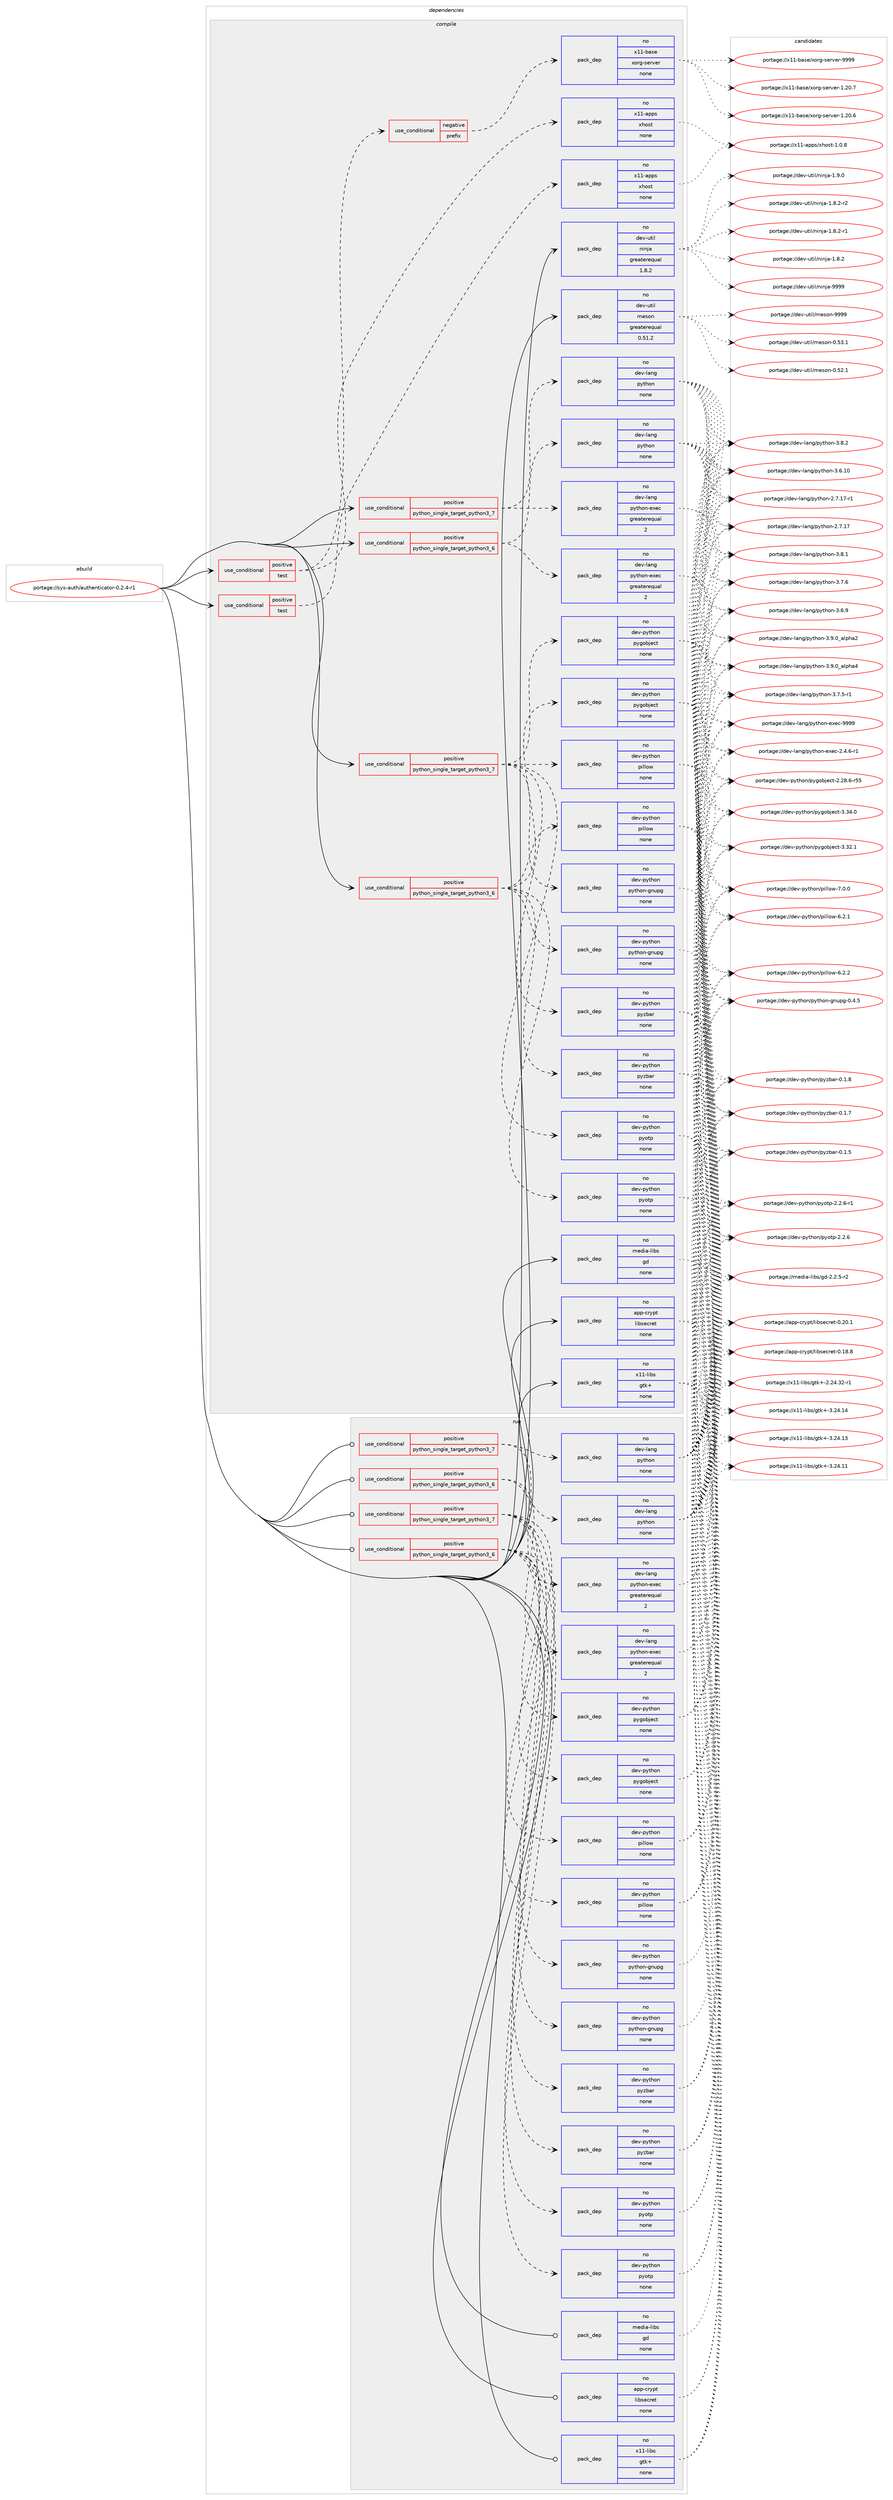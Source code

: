 digraph prolog {

# *************
# Graph options
# *************

newrank=true;
concentrate=true;
compound=true;
graph [rankdir=LR,fontname=Helvetica,fontsize=10,ranksep=1.5];#, ranksep=2.5, nodesep=0.2];
edge  [arrowhead=vee];
node  [fontname=Helvetica,fontsize=10];

# **********
# The ebuild
# **********

subgraph cluster_leftcol {
color=gray;
rank=same;
label=<<i>ebuild</i>>;
id [label="portage://sys-auth/authenticator-0.2.4-r1", color=red, width=4, href="../sys-auth/authenticator-0.2.4-r1.svg"];
}

# ****************
# The dependencies
# ****************

subgraph cluster_midcol {
color=gray;
label=<<i>dependencies</i>>;
subgraph cluster_compile {
fillcolor="#eeeeee";
style=filled;
label=<<i>compile</i>>;
subgraph cond7141 {
dependency35915 [label=<<TABLE BORDER="0" CELLBORDER="1" CELLSPACING="0" CELLPADDING="4"><TR><TD ROWSPAN="3" CELLPADDING="10">use_conditional</TD></TR><TR><TD>positive</TD></TR><TR><TD>python_single_target_python3_6</TD></TR></TABLE>>, shape=none, color=red];
subgraph pack27873 {
dependency35916 [label=<<TABLE BORDER="0" CELLBORDER="1" CELLSPACING="0" CELLPADDING="4" WIDTH="220"><TR><TD ROWSPAN="6" CELLPADDING="30">pack_dep</TD></TR><TR><TD WIDTH="110">no</TD></TR><TR><TD>dev-lang</TD></TR><TR><TD>python</TD></TR><TR><TD>none</TD></TR><TR><TD></TD></TR></TABLE>>, shape=none, color=blue];
}
dependency35915:e -> dependency35916:w [weight=20,style="dashed",arrowhead="vee"];
subgraph pack27874 {
dependency35917 [label=<<TABLE BORDER="0" CELLBORDER="1" CELLSPACING="0" CELLPADDING="4" WIDTH="220"><TR><TD ROWSPAN="6" CELLPADDING="30">pack_dep</TD></TR><TR><TD WIDTH="110">no</TD></TR><TR><TD>dev-lang</TD></TR><TR><TD>python-exec</TD></TR><TR><TD>greaterequal</TD></TR><TR><TD>2</TD></TR></TABLE>>, shape=none, color=blue];
}
dependency35915:e -> dependency35917:w [weight=20,style="dashed",arrowhead="vee"];
}
id:e -> dependency35915:w [weight=20,style="solid",arrowhead="vee"];
subgraph cond7142 {
dependency35918 [label=<<TABLE BORDER="0" CELLBORDER="1" CELLSPACING="0" CELLPADDING="4"><TR><TD ROWSPAN="3" CELLPADDING="10">use_conditional</TD></TR><TR><TD>positive</TD></TR><TR><TD>python_single_target_python3_6</TD></TR></TABLE>>, shape=none, color=red];
subgraph pack27875 {
dependency35919 [label=<<TABLE BORDER="0" CELLBORDER="1" CELLSPACING="0" CELLPADDING="4" WIDTH="220"><TR><TD ROWSPAN="6" CELLPADDING="30">pack_dep</TD></TR><TR><TD WIDTH="110">no</TD></TR><TR><TD>dev-python</TD></TR><TR><TD>pillow</TD></TR><TR><TD>none</TD></TR><TR><TD></TD></TR></TABLE>>, shape=none, color=blue];
}
dependency35918:e -> dependency35919:w [weight=20,style="dashed",arrowhead="vee"];
subgraph pack27876 {
dependency35920 [label=<<TABLE BORDER="0" CELLBORDER="1" CELLSPACING="0" CELLPADDING="4" WIDTH="220"><TR><TD ROWSPAN="6" CELLPADDING="30">pack_dep</TD></TR><TR><TD WIDTH="110">no</TD></TR><TR><TD>dev-python</TD></TR><TR><TD>pygobject</TD></TR><TR><TD>none</TD></TR><TR><TD></TD></TR></TABLE>>, shape=none, color=blue];
}
dependency35918:e -> dependency35920:w [weight=20,style="dashed",arrowhead="vee"];
subgraph pack27877 {
dependency35921 [label=<<TABLE BORDER="0" CELLBORDER="1" CELLSPACING="0" CELLPADDING="4" WIDTH="220"><TR><TD ROWSPAN="6" CELLPADDING="30">pack_dep</TD></TR><TR><TD WIDTH="110">no</TD></TR><TR><TD>dev-python</TD></TR><TR><TD>pyotp</TD></TR><TR><TD>none</TD></TR><TR><TD></TD></TR></TABLE>>, shape=none, color=blue];
}
dependency35918:e -> dependency35921:w [weight=20,style="dashed",arrowhead="vee"];
subgraph pack27878 {
dependency35922 [label=<<TABLE BORDER="0" CELLBORDER="1" CELLSPACING="0" CELLPADDING="4" WIDTH="220"><TR><TD ROWSPAN="6" CELLPADDING="30">pack_dep</TD></TR><TR><TD WIDTH="110">no</TD></TR><TR><TD>dev-python</TD></TR><TR><TD>python-gnupg</TD></TR><TR><TD>none</TD></TR><TR><TD></TD></TR></TABLE>>, shape=none, color=blue];
}
dependency35918:e -> dependency35922:w [weight=20,style="dashed",arrowhead="vee"];
subgraph pack27879 {
dependency35923 [label=<<TABLE BORDER="0" CELLBORDER="1" CELLSPACING="0" CELLPADDING="4" WIDTH="220"><TR><TD ROWSPAN="6" CELLPADDING="30">pack_dep</TD></TR><TR><TD WIDTH="110">no</TD></TR><TR><TD>dev-python</TD></TR><TR><TD>pyzbar</TD></TR><TR><TD>none</TD></TR><TR><TD></TD></TR></TABLE>>, shape=none, color=blue];
}
dependency35918:e -> dependency35923:w [weight=20,style="dashed",arrowhead="vee"];
}
id:e -> dependency35918:w [weight=20,style="solid",arrowhead="vee"];
subgraph cond7143 {
dependency35924 [label=<<TABLE BORDER="0" CELLBORDER="1" CELLSPACING="0" CELLPADDING="4"><TR><TD ROWSPAN="3" CELLPADDING="10">use_conditional</TD></TR><TR><TD>positive</TD></TR><TR><TD>python_single_target_python3_7</TD></TR></TABLE>>, shape=none, color=red];
subgraph pack27880 {
dependency35925 [label=<<TABLE BORDER="0" CELLBORDER="1" CELLSPACING="0" CELLPADDING="4" WIDTH="220"><TR><TD ROWSPAN="6" CELLPADDING="30">pack_dep</TD></TR><TR><TD WIDTH="110">no</TD></TR><TR><TD>dev-lang</TD></TR><TR><TD>python</TD></TR><TR><TD>none</TD></TR><TR><TD></TD></TR></TABLE>>, shape=none, color=blue];
}
dependency35924:e -> dependency35925:w [weight=20,style="dashed",arrowhead="vee"];
subgraph pack27881 {
dependency35926 [label=<<TABLE BORDER="0" CELLBORDER="1" CELLSPACING="0" CELLPADDING="4" WIDTH="220"><TR><TD ROWSPAN="6" CELLPADDING="30">pack_dep</TD></TR><TR><TD WIDTH="110">no</TD></TR><TR><TD>dev-lang</TD></TR><TR><TD>python-exec</TD></TR><TR><TD>greaterequal</TD></TR><TR><TD>2</TD></TR></TABLE>>, shape=none, color=blue];
}
dependency35924:e -> dependency35926:w [weight=20,style="dashed",arrowhead="vee"];
}
id:e -> dependency35924:w [weight=20,style="solid",arrowhead="vee"];
subgraph cond7144 {
dependency35927 [label=<<TABLE BORDER="0" CELLBORDER="1" CELLSPACING="0" CELLPADDING="4"><TR><TD ROWSPAN="3" CELLPADDING="10">use_conditional</TD></TR><TR><TD>positive</TD></TR><TR><TD>python_single_target_python3_7</TD></TR></TABLE>>, shape=none, color=red];
subgraph pack27882 {
dependency35928 [label=<<TABLE BORDER="0" CELLBORDER="1" CELLSPACING="0" CELLPADDING="4" WIDTH="220"><TR><TD ROWSPAN="6" CELLPADDING="30">pack_dep</TD></TR><TR><TD WIDTH="110">no</TD></TR><TR><TD>dev-python</TD></TR><TR><TD>pillow</TD></TR><TR><TD>none</TD></TR><TR><TD></TD></TR></TABLE>>, shape=none, color=blue];
}
dependency35927:e -> dependency35928:w [weight=20,style="dashed",arrowhead="vee"];
subgraph pack27883 {
dependency35929 [label=<<TABLE BORDER="0" CELLBORDER="1" CELLSPACING="0" CELLPADDING="4" WIDTH="220"><TR><TD ROWSPAN="6" CELLPADDING="30">pack_dep</TD></TR><TR><TD WIDTH="110">no</TD></TR><TR><TD>dev-python</TD></TR><TR><TD>pygobject</TD></TR><TR><TD>none</TD></TR><TR><TD></TD></TR></TABLE>>, shape=none, color=blue];
}
dependency35927:e -> dependency35929:w [weight=20,style="dashed",arrowhead="vee"];
subgraph pack27884 {
dependency35930 [label=<<TABLE BORDER="0" CELLBORDER="1" CELLSPACING="0" CELLPADDING="4" WIDTH="220"><TR><TD ROWSPAN="6" CELLPADDING="30">pack_dep</TD></TR><TR><TD WIDTH="110">no</TD></TR><TR><TD>dev-python</TD></TR><TR><TD>pyotp</TD></TR><TR><TD>none</TD></TR><TR><TD></TD></TR></TABLE>>, shape=none, color=blue];
}
dependency35927:e -> dependency35930:w [weight=20,style="dashed",arrowhead="vee"];
subgraph pack27885 {
dependency35931 [label=<<TABLE BORDER="0" CELLBORDER="1" CELLSPACING="0" CELLPADDING="4" WIDTH="220"><TR><TD ROWSPAN="6" CELLPADDING="30">pack_dep</TD></TR><TR><TD WIDTH="110">no</TD></TR><TR><TD>dev-python</TD></TR><TR><TD>python-gnupg</TD></TR><TR><TD>none</TD></TR><TR><TD></TD></TR></TABLE>>, shape=none, color=blue];
}
dependency35927:e -> dependency35931:w [weight=20,style="dashed",arrowhead="vee"];
subgraph pack27886 {
dependency35932 [label=<<TABLE BORDER="0" CELLBORDER="1" CELLSPACING="0" CELLPADDING="4" WIDTH="220"><TR><TD ROWSPAN="6" CELLPADDING="30">pack_dep</TD></TR><TR><TD WIDTH="110">no</TD></TR><TR><TD>dev-python</TD></TR><TR><TD>pyzbar</TD></TR><TR><TD>none</TD></TR><TR><TD></TD></TR></TABLE>>, shape=none, color=blue];
}
dependency35927:e -> dependency35932:w [weight=20,style="dashed",arrowhead="vee"];
}
id:e -> dependency35927:w [weight=20,style="solid",arrowhead="vee"];
subgraph cond7145 {
dependency35933 [label=<<TABLE BORDER="0" CELLBORDER="1" CELLSPACING="0" CELLPADDING="4"><TR><TD ROWSPAN="3" CELLPADDING="10">use_conditional</TD></TR><TR><TD>positive</TD></TR><TR><TD>test</TD></TR></TABLE>>, shape=none, color=red];
subgraph cond7146 {
dependency35934 [label=<<TABLE BORDER="0" CELLBORDER="1" CELLSPACING="0" CELLPADDING="4"><TR><TD ROWSPAN="3" CELLPADDING="10">use_conditional</TD></TR><TR><TD>negative</TD></TR><TR><TD>prefix</TD></TR></TABLE>>, shape=none, color=red];
subgraph pack27887 {
dependency35935 [label=<<TABLE BORDER="0" CELLBORDER="1" CELLSPACING="0" CELLPADDING="4" WIDTH="220"><TR><TD ROWSPAN="6" CELLPADDING="30">pack_dep</TD></TR><TR><TD WIDTH="110">no</TD></TR><TR><TD>x11-base</TD></TR><TR><TD>xorg-server</TD></TR><TR><TD>none</TD></TR><TR><TD></TD></TR></TABLE>>, shape=none, color=blue];
}
dependency35934:e -> dependency35935:w [weight=20,style="dashed",arrowhead="vee"];
}
dependency35933:e -> dependency35934:w [weight=20,style="dashed",arrowhead="vee"];
subgraph pack27888 {
dependency35936 [label=<<TABLE BORDER="0" CELLBORDER="1" CELLSPACING="0" CELLPADDING="4" WIDTH="220"><TR><TD ROWSPAN="6" CELLPADDING="30">pack_dep</TD></TR><TR><TD WIDTH="110">no</TD></TR><TR><TD>x11-apps</TD></TR><TR><TD>xhost</TD></TR><TR><TD>none</TD></TR><TR><TD></TD></TR></TABLE>>, shape=none, color=blue];
}
dependency35933:e -> dependency35936:w [weight=20,style="dashed",arrowhead="vee"];
}
id:e -> dependency35933:w [weight=20,style="solid",arrowhead="vee"];
subgraph cond7147 {
dependency35937 [label=<<TABLE BORDER="0" CELLBORDER="1" CELLSPACING="0" CELLPADDING="4"><TR><TD ROWSPAN="3" CELLPADDING="10">use_conditional</TD></TR><TR><TD>positive</TD></TR><TR><TD>test</TD></TR></TABLE>>, shape=none, color=red];
subgraph pack27889 {
dependency35938 [label=<<TABLE BORDER="0" CELLBORDER="1" CELLSPACING="0" CELLPADDING="4" WIDTH="220"><TR><TD ROWSPAN="6" CELLPADDING="30">pack_dep</TD></TR><TR><TD WIDTH="110">no</TD></TR><TR><TD>x11-apps</TD></TR><TR><TD>xhost</TD></TR><TR><TD>none</TD></TR><TR><TD></TD></TR></TABLE>>, shape=none, color=blue];
}
dependency35937:e -> dependency35938:w [weight=20,style="dashed",arrowhead="vee"];
}
id:e -> dependency35937:w [weight=20,style="solid",arrowhead="vee"];
subgraph pack27890 {
dependency35939 [label=<<TABLE BORDER="0" CELLBORDER="1" CELLSPACING="0" CELLPADDING="4" WIDTH="220"><TR><TD ROWSPAN="6" CELLPADDING="30">pack_dep</TD></TR><TR><TD WIDTH="110">no</TD></TR><TR><TD>app-crypt</TD></TR><TR><TD>libsecret</TD></TR><TR><TD>none</TD></TR><TR><TD></TD></TR></TABLE>>, shape=none, color=blue];
}
id:e -> dependency35939:w [weight=20,style="solid",arrowhead="vee"];
subgraph pack27891 {
dependency35940 [label=<<TABLE BORDER="0" CELLBORDER="1" CELLSPACING="0" CELLPADDING="4" WIDTH="220"><TR><TD ROWSPAN="6" CELLPADDING="30">pack_dep</TD></TR><TR><TD WIDTH="110">no</TD></TR><TR><TD>dev-util</TD></TR><TR><TD>meson</TD></TR><TR><TD>greaterequal</TD></TR><TR><TD>0.51.2</TD></TR></TABLE>>, shape=none, color=blue];
}
id:e -> dependency35940:w [weight=20,style="solid",arrowhead="vee"];
subgraph pack27892 {
dependency35941 [label=<<TABLE BORDER="0" CELLBORDER="1" CELLSPACING="0" CELLPADDING="4" WIDTH="220"><TR><TD ROWSPAN="6" CELLPADDING="30">pack_dep</TD></TR><TR><TD WIDTH="110">no</TD></TR><TR><TD>dev-util</TD></TR><TR><TD>ninja</TD></TR><TR><TD>greaterequal</TD></TR><TR><TD>1.8.2</TD></TR></TABLE>>, shape=none, color=blue];
}
id:e -> dependency35941:w [weight=20,style="solid",arrowhead="vee"];
subgraph pack27893 {
dependency35942 [label=<<TABLE BORDER="0" CELLBORDER="1" CELLSPACING="0" CELLPADDING="4" WIDTH="220"><TR><TD ROWSPAN="6" CELLPADDING="30">pack_dep</TD></TR><TR><TD WIDTH="110">no</TD></TR><TR><TD>media-libs</TD></TR><TR><TD>gd</TD></TR><TR><TD>none</TD></TR><TR><TD></TD></TR></TABLE>>, shape=none, color=blue];
}
id:e -> dependency35942:w [weight=20,style="solid",arrowhead="vee"];
subgraph pack27894 {
dependency35943 [label=<<TABLE BORDER="0" CELLBORDER="1" CELLSPACING="0" CELLPADDING="4" WIDTH="220"><TR><TD ROWSPAN="6" CELLPADDING="30">pack_dep</TD></TR><TR><TD WIDTH="110">no</TD></TR><TR><TD>x11-libs</TD></TR><TR><TD>gtk+</TD></TR><TR><TD>none</TD></TR><TR><TD></TD></TR></TABLE>>, shape=none, color=blue];
}
id:e -> dependency35943:w [weight=20,style="solid",arrowhead="vee"];
}
subgraph cluster_compileandrun {
fillcolor="#eeeeee";
style=filled;
label=<<i>compile and run</i>>;
}
subgraph cluster_run {
fillcolor="#eeeeee";
style=filled;
label=<<i>run</i>>;
subgraph cond7148 {
dependency35944 [label=<<TABLE BORDER="0" CELLBORDER="1" CELLSPACING="0" CELLPADDING="4"><TR><TD ROWSPAN="3" CELLPADDING="10">use_conditional</TD></TR><TR><TD>positive</TD></TR><TR><TD>python_single_target_python3_6</TD></TR></TABLE>>, shape=none, color=red];
subgraph pack27895 {
dependency35945 [label=<<TABLE BORDER="0" CELLBORDER="1" CELLSPACING="0" CELLPADDING="4" WIDTH="220"><TR><TD ROWSPAN="6" CELLPADDING="30">pack_dep</TD></TR><TR><TD WIDTH="110">no</TD></TR><TR><TD>dev-lang</TD></TR><TR><TD>python</TD></TR><TR><TD>none</TD></TR><TR><TD></TD></TR></TABLE>>, shape=none, color=blue];
}
dependency35944:e -> dependency35945:w [weight=20,style="dashed",arrowhead="vee"];
subgraph pack27896 {
dependency35946 [label=<<TABLE BORDER="0" CELLBORDER="1" CELLSPACING="0" CELLPADDING="4" WIDTH="220"><TR><TD ROWSPAN="6" CELLPADDING="30">pack_dep</TD></TR><TR><TD WIDTH="110">no</TD></TR><TR><TD>dev-lang</TD></TR><TR><TD>python-exec</TD></TR><TR><TD>greaterequal</TD></TR><TR><TD>2</TD></TR></TABLE>>, shape=none, color=blue];
}
dependency35944:e -> dependency35946:w [weight=20,style="dashed",arrowhead="vee"];
}
id:e -> dependency35944:w [weight=20,style="solid",arrowhead="odot"];
subgraph cond7149 {
dependency35947 [label=<<TABLE BORDER="0" CELLBORDER="1" CELLSPACING="0" CELLPADDING="4"><TR><TD ROWSPAN="3" CELLPADDING="10">use_conditional</TD></TR><TR><TD>positive</TD></TR><TR><TD>python_single_target_python3_6</TD></TR></TABLE>>, shape=none, color=red];
subgraph pack27897 {
dependency35948 [label=<<TABLE BORDER="0" CELLBORDER="1" CELLSPACING="0" CELLPADDING="4" WIDTH="220"><TR><TD ROWSPAN="6" CELLPADDING="30">pack_dep</TD></TR><TR><TD WIDTH="110">no</TD></TR><TR><TD>dev-python</TD></TR><TR><TD>pillow</TD></TR><TR><TD>none</TD></TR><TR><TD></TD></TR></TABLE>>, shape=none, color=blue];
}
dependency35947:e -> dependency35948:w [weight=20,style="dashed",arrowhead="vee"];
subgraph pack27898 {
dependency35949 [label=<<TABLE BORDER="0" CELLBORDER="1" CELLSPACING="0" CELLPADDING="4" WIDTH="220"><TR><TD ROWSPAN="6" CELLPADDING="30">pack_dep</TD></TR><TR><TD WIDTH="110">no</TD></TR><TR><TD>dev-python</TD></TR><TR><TD>pygobject</TD></TR><TR><TD>none</TD></TR><TR><TD></TD></TR></TABLE>>, shape=none, color=blue];
}
dependency35947:e -> dependency35949:w [weight=20,style="dashed",arrowhead="vee"];
subgraph pack27899 {
dependency35950 [label=<<TABLE BORDER="0" CELLBORDER="1" CELLSPACING="0" CELLPADDING="4" WIDTH="220"><TR><TD ROWSPAN="6" CELLPADDING="30">pack_dep</TD></TR><TR><TD WIDTH="110">no</TD></TR><TR><TD>dev-python</TD></TR><TR><TD>pyotp</TD></TR><TR><TD>none</TD></TR><TR><TD></TD></TR></TABLE>>, shape=none, color=blue];
}
dependency35947:e -> dependency35950:w [weight=20,style="dashed",arrowhead="vee"];
subgraph pack27900 {
dependency35951 [label=<<TABLE BORDER="0" CELLBORDER="1" CELLSPACING="0" CELLPADDING="4" WIDTH="220"><TR><TD ROWSPAN="6" CELLPADDING="30">pack_dep</TD></TR><TR><TD WIDTH="110">no</TD></TR><TR><TD>dev-python</TD></TR><TR><TD>python-gnupg</TD></TR><TR><TD>none</TD></TR><TR><TD></TD></TR></TABLE>>, shape=none, color=blue];
}
dependency35947:e -> dependency35951:w [weight=20,style="dashed",arrowhead="vee"];
subgraph pack27901 {
dependency35952 [label=<<TABLE BORDER="0" CELLBORDER="1" CELLSPACING="0" CELLPADDING="4" WIDTH="220"><TR><TD ROWSPAN="6" CELLPADDING="30">pack_dep</TD></TR><TR><TD WIDTH="110">no</TD></TR><TR><TD>dev-python</TD></TR><TR><TD>pyzbar</TD></TR><TR><TD>none</TD></TR><TR><TD></TD></TR></TABLE>>, shape=none, color=blue];
}
dependency35947:e -> dependency35952:w [weight=20,style="dashed",arrowhead="vee"];
}
id:e -> dependency35947:w [weight=20,style="solid",arrowhead="odot"];
subgraph cond7150 {
dependency35953 [label=<<TABLE BORDER="0" CELLBORDER="1" CELLSPACING="0" CELLPADDING="4"><TR><TD ROWSPAN="3" CELLPADDING="10">use_conditional</TD></TR><TR><TD>positive</TD></TR><TR><TD>python_single_target_python3_7</TD></TR></TABLE>>, shape=none, color=red];
subgraph pack27902 {
dependency35954 [label=<<TABLE BORDER="0" CELLBORDER="1" CELLSPACING="0" CELLPADDING="4" WIDTH="220"><TR><TD ROWSPAN="6" CELLPADDING="30">pack_dep</TD></TR><TR><TD WIDTH="110">no</TD></TR><TR><TD>dev-lang</TD></TR><TR><TD>python</TD></TR><TR><TD>none</TD></TR><TR><TD></TD></TR></TABLE>>, shape=none, color=blue];
}
dependency35953:e -> dependency35954:w [weight=20,style="dashed",arrowhead="vee"];
subgraph pack27903 {
dependency35955 [label=<<TABLE BORDER="0" CELLBORDER="1" CELLSPACING="0" CELLPADDING="4" WIDTH="220"><TR><TD ROWSPAN="6" CELLPADDING="30">pack_dep</TD></TR><TR><TD WIDTH="110">no</TD></TR><TR><TD>dev-lang</TD></TR><TR><TD>python-exec</TD></TR><TR><TD>greaterequal</TD></TR><TR><TD>2</TD></TR></TABLE>>, shape=none, color=blue];
}
dependency35953:e -> dependency35955:w [weight=20,style="dashed",arrowhead="vee"];
}
id:e -> dependency35953:w [weight=20,style="solid",arrowhead="odot"];
subgraph cond7151 {
dependency35956 [label=<<TABLE BORDER="0" CELLBORDER="1" CELLSPACING="0" CELLPADDING="4"><TR><TD ROWSPAN="3" CELLPADDING="10">use_conditional</TD></TR><TR><TD>positive</TD></TR><TR><TD>python_single_target_python3_7</TD></TR></TABLE>>, shape=none, color=red];
subgraph pack27904 {
dependency35957 [label=<<TABLE BORDER="0" CELLBORDER="1" CELLSPACING="0" CELLPADDING="4" WIDTH="220"><TR><TD ROWSPAN="6" CELLPADDING="30">pack_dep</TD></TR><TR><TD WIDTH="110">no</TD></TR><TR><TD>dev-python</TD></TR><TR><TD>pillow</TD></TR><TR><TD>none</TD></TR><TR><TD></TD></TR></TABLE>>, shape=none, color=blue];
}
dependency35956:e -> dependency35957:w [weight=20,style="dashed",arrowhead="vee"];
subgraph pack27905 {
dependency35958 [label=<<TABLE BORDER="0" CELLBORDER="1" CELLSPACING="0" CELLPADDING="4" WIDTH="220"><TR><TD ROWSPAN="6" CELLPADDING="30">pack_dep</TD></TR><TR><TD WIDTH="110">no</TD></TR><TR><TD>dev-python</TD></TR><TR><TD>pygobject</TD></TR><TR><TD>none</TD></TR><TR><TD></TD></TR></TABLE>>, shape=none, color=blue];
}
dependency35956:e -> dependency35958:w [weight=20,style="dashed",arrowhead="vee"];
subgraph pack27906 {
dependency35959 [label=<<TABLE BORDER="0" CELLBORDER="1" CELLSPACING="0" CELLPADDING="4" WIDTH="220"><TR><TD ROWSPAN="6" CELLPADDING="30">pack_dep</TD></TR><TR><TD WIDTH="110">no</TD></TR><TR><TD>dev-python</TD></TR><TR><TD>pyotp</TD></TR><TR><TD>none</TD></TR><TR><TD></TD></TR></TABLE>>, shape=none, color=blue];
}
dependency35956:e -> dependency35959:w [weight=20,style="dashed",arrowhead="vee"];
subgraph pack27907 {
dependency35960 [label=<<TABLE BORDER="0" CELLBORDER="1" CELLSPACING="0" CELLPADDING="4" WIDTH="220"><TR><TD ROWSPAN="6" CELLPADDING="30">pack_dep</TD></TR><TR><TD WIDTH="110">no</TD></TR><TR><TD>dev-python</TD></TR><TR><TD>python-gnupg</TD></TR><TR><TD>none</TD></TR><TR><TD></TD></TR></TABLE>>, shape=none, color=blue];
}
dependency35956:e -> dependency35960:w [weight=20,style="dashed",arrowhead="vee"];
subgraph pack27908 {
dependency35961 [label=<<TABLE BORDER="0" CELLBORDER="1" CELLSPACING="0" CELLPADDING="4" WIDTH="220"><TR><TD ROWSPAN="6" CELLPADDING="30">pack_dep</TD></TR><TR><TD WIDTH="110">no</TD></TR><TR><TD>dev-python</TD></TR><TR><TD>pyzbar</TD></TR><TR><TD>none</TD></TR><TR><TD></TD></TR></TABLE>>, shape=none, color=blue];
}
dependency35956:e -> dependency35961:w [weight=20,style="dashed",arrowhead="vee"];
}
id:e -> dependency35956:w [weight=20,style="solid",arrowhead="odot"];
subgraph pack27909 {
dependency35962 [label=<<TABLE BORDER="0" CELLBORDER="1" CELLSPACING="0" CELLPADDING="4" WIDTH="220"><TR><TD ROWSPAN="6" CELLPADDING="30">pack_dep</TD></TR><TR><TD WIDTH="110">no</TD></TR><TR><TD>app-crypt</TD></TR><TR><TD>libsecret</TD></TR><TR><TD>none</TD></TR><TR><TD></TD></TR></TABLE>>, shape=none, color=blue];
}
id:e -> dependency35962:w [weight=20,style="solid",arrowhead="odot"];
subgraph pack27910 {
dependency35963 [label=<<TABLE BORDER="0" CELLBORDER="1" CELLSPACING="0" CELLPADDING="4" WIDTH="220"><TR><TD ROWSPAN="6" CELLPADDING="30">pack_dep</TD></TR><TR><TD WIDTH="110">no</TD></TR><TR><TD>media-libs</TD></TR><TR><TD>gd</TD></TR><TR><TD>none</TD></TR><TR><TD></TD></TR></TABLE>>, shape=none, color=blue];
}
id:e -> dependency35963:w [weight=20,style="solid",arrowhead="odot"];
subgraph pack27911 {
dependency35964 [label=<<TABLE BORDER="0" CELLBORDER="1" CELLSPACING="0" CELLPADDING="4" WIDTH="220"><TR><TD ROWSPAN="6" CELLPADDING="30">pack_dep</TD></TR><TR><TD WIDTH="110">no</TD></TR><TR><TD>x11-libs</TD></TR><TR><TD>gtk+</TD></TR><TR><TD>none</TD></TR><TR><TD></TD></TR></TABLE>>, shape=none, color=blue];
}
id:e -> dependency35964:w [weight=20,style="solid",arrowhead="odot"];
}
}

# **************
# The candidates
# **************

subgraph cluster_choices {
rank=same;
color=gray;
label=<<i>candidates</i>>;

subgraph choice27873 {
color=black;
nodesep=1;
choice10010111845108971101034711212111610411111045514657464895971081121049752 [label="portage://dev-lang/python-3.9.0_alpha4", color=red, width=4,href="../dev-lang/python-3.9.0_alpha4.svg"];
choice10010111845108971101034711212111610411111045514657464895971081121049750 [label="portage://dev-lang/python-3.9.0_alpha2", color=red, width=4,href="../dev-lang/python-3.9.0_alpha2.svg"];
choice100101118451089711010347112121116104111110455146564650 [label="portage://dev-lang/python-3.8.2", color=red, width=4,href="../dev-lang/python-3.8.2.svg"];
choice100101118451089711010347112121116104111110455146564649 [label="portage://dev-lang/python-3.8.1", color=red, width=4,href="../dev-lang/python-3.8.1.svg"];
choice100101118451089711010347112121116104111110455146554654 [label="portage://dev-lang/python-3.7.6", color=red, width=4,href="../dev-lang/python-3.7.6.svg"];
choice1001011184510897110103471121211161041111104551465546534511449 [label="portage://dev-lang/python-3.7.5-r1", color=red, width=4,href="../dev-lang/python-3.7.5-r1.svg"];
choice100101118451089711010347112121116104111110455146544657 [label="portage://dev-lang/python-3.6.9", color=red, width=4,href="../dev-lang/python-3.6.9.svg"];
choice10010111845108971101034711212111610411111045514654464948 [label="portage://dev-lang/python-3.6.10", color=red, width=4,href="../dev-lang/python-3.6.10.svg"];
choice100101118451089711010347112121116104111110455046554649554511449 [label="portage://dev-lang/python-2.7.17-r1", color=red, width=4,href="../dev-lang/python-2.7.17-r1.svg"];
choice10010111845108971101034711212111610411111045504655464955 [label="portage://dev-lang/python-2.7.17", color=red, width=4,href="../dev-lang/python-2.7.17.svg"];
dependency35916:e -> choice10010111845108971101034711212111610411111045514657464895971081121049752:w [style=dotted,weight="100"];
dependency35916:e -> choice10010111845108971101034711212111610411111045514657464895971081121049750:w [style=dotted,weight="100"];
dependency35916:e -> choice100101118451089711010347112121116104111110455146564650:w [style=dotted,weight="100"];
dependency35916:e -> choice100101118451089711010347112121116104111110455146564649:w [style=dotted,weight="100"];
dependency35916:e -> choice100101118451089711010347112121116104111110455146554654:w [style=dotted,weight="100"];
dependency35916:e -> choice1001011184510897110103471121211161041111104551465546534511449:w [style=dotted,weight="100"];
dependency35916:e -> choice100101118451089711010347112121116104111110455146544657:w [style=dotted,weight="100"];
dependency35916:e -> choice10010111845108971101034711212111610411111045514654464948:w [style=dotted,weight="100"];
dependency35916:e -> choice100101118451089711010347112121116104111110455046554649554511449:w [style=dotted,weight="100"];
dependency35916:e -> choice10010111845108971101034711212111610411111045504655464955:w [style=dotted,weight="100"];
}
subgraph choice27874 {
color=black;
nodesep=1;
choice10010111845108971101034711212111610411111045101120101994557575757 [label="portage://dev-lang/python-exec-9999", color=red, width=4,href="../dev-lang/python-exec-9999.svg"];
choice10010111845108971101034711212111610411111045101120101994550465246544511449 [label="portage://dev-lang/python-exec-2.4.6-r1", color=red, width=4,href="../dev-lang/python-exec-2.4.6-r1.svg"];
dependency35917:e -> choice10010111845108971101034711212111610411111045101120101994557575757:w [style=dotted,weight="100"];
dependency35917:e -> choice10010111845108971101034711212111610411111045101120101994550465246544511449:w [style=dotted,weight="100"];
}
subgraph choice27875 {
color=black;
nodesep=1;
choice1001011184511212111610411111047112105108108111119455546484648 [label="portage://dev-python/pillow-7.0.0", color=red, width=4,href="../dev-python/pillow-7.0.0.svg"];
choice1001011184511212111610411111047112105108108111119455446504650 [label="portage://dev-python/pillow-6.2.2", color=red, width=4,href="../dev-python/pillow-6.2.2.svg"];
choice1001011184511212111610411111047112105108108111119455446504649 [label="portage://dev-python/pillow-6.2.1", color=red, width=4,href="../dev-python/pillow-6.2.1.svg"];
dependency35919:e -> choice1001011184511212111610411111047112105108108111119455546484648:w [style=dotted,weight="100"];
dependency35919:e -> choice1001011184511212111610411111047112105108108111119455446504650:w [style=dotted,weight="100"];
dependency35919:e -> choice1001011184511212111610411111047112105108108111119455446504649:w [style=dotted,weight="100"];
}
subgraph choice27876 {
color=black;
nodesep=1;
choice1001011184511212111610411111047112121103111981061019911645514651524648 [label="portage://dev-python/pygobject-3.34.0", color=red, width=4,href="../dev-python/pygobject-3.34.0.svg"];
choice1001011184511212111610411111047112121103111981061019911645514651504649 [label="portage://dev-python/pygobject-3.32.1", color=red, width=4,href="../dev-python/pygobject-3.32.1.svg"];
choice1001011184511212111610411111047112121103111981061019911645504650564654451145353 [label="portage://dev-python/pygobject-2.28.6-r55", color=red, width=4,href="../dev-python/pygobject-2.28.6-r55.svg"];
dependency35920:e -> choice1001011184511212111610411111047112121103111981061019911645514651524648:w [style=dotted,weight="100"];
dependency35920:e -> choice1001011184511212111610411111047112121103111981061019911645514651504649:w [style=dotted,weight="100"];
dependency35920:e -> choice1001011184511212111610411111047112121103111981061019911645504650564654451145353:w [style=dotted,weight="100"];
}
subgraph choice27877 {
color=black;
nodesep=1;
choice10010111845112121116104111110471121211111161124550465046544511449 [label="portage://dev-python/pyotp-2.2.6-r1", color=red, width=4,href="../dev-python/pyotp-2.2.6-r1.svg"];
choice1001011184511212111610411111047112121111116112455046504654 [label="portage://dev-python/pyotp-2.2.6", color=red, width=4,href="../dev-python/pyotp-2.2.6.svg"];
dependency35921:e -> choice10010111845112121116104111110471121211111161124550465046544511449:w [style=dotted,weight="100"];
dependency35921:e -> choice1001011184511212111610411111047112121111116112455046504654:w [style=dotted,weight="100"];
}
subgraph choice27878 {
color=black;
nodesep=1;
choice100101118451121211161041111104711212111610411111045103110117112103454846524653 [label="portage://dev-python/python-gnupg-0.4.5", color=red, width=4,href="../dev-python/python-gnupg-0.4.5.svg"];
dependency35922:e -> choice100101118451121211161041111104711212111610411111045103110117112103454846524653:w [style=dotted,weight="100"];
}
subgraph choice27879 {
color=black;
nodesep=1;
choice10010111845112121116104111110471121211229897114454846494656 [label="portage://dev-python/pyzbar-0.1.8", color=red, width=4,href="../dev-python/pyzbar-0.1.8.svg"];
choice10010111845112121116104111110471121211229897114454846494655 [label="portage://dev-python/pyzbar-0.1.7", color=red, width=4,href="../dev-python/pyzbar-0.1.7.svg"];
choice10010111845112121116104111110471121211229897114454846494653 [label="portage://dev-python/pyzbar-0.1.5", color=red, width=4,href="../dev-python/pyzbar-0.1.5.svg"];
dependency35923:e -> choice10010111845112121116104111110471121211229897114454846494656:w [style=dotted,weight="100"];
dependency35923:e -> choice10010111845112121116104111110471121211229897114454846494655:w [style=dotted,weight="100"];
dependency35923:e -> choice10010111845112121116104111110471121211229897114454846494653:w [style=dotted,weight="100"];
}
subgraph choice27880 {
color=black;
nodesep=1;
choice10010111845108971101034711212111610411111045514657464895971081121049752 [label="portage://dev-lang/python-3.9.0_alpha4", color=red, width=4,href="../dev-lang/python-3.9.0_alpha4.svg"];
choice10010111845108971101034711212111610411111045514657464895971081121049750 [label="portage://dev-lang/python-3.9.0_alpha2", color=red, width=4,href="../dev-lang/python-3.9.0_alpha2.svg"];
choice100101118451089711010347112121116104111110455146564650 [label="portage://dev-lang/python-3.8.2", color=red, width=4,href="../dev-lang/python-3.8.2.svg"];
choice100101118451089711010347112121116104111110455146564649 [label="portage://dev-lang/python-3.8.1", color=red, width=4,href="../dev-lang/python-3.8.1.svg"];
choice100101118451089711010347112121116104111110455146554654 [label="portage://dev-lang/python-3.7.6", color=red, width=4,href="../dev-lang/python-3.7.6.svg"];
choice1001011184510897110103471121211161041111104551465546534511449 [label="portage://dev-lang/python-3.7.5-r1", color=red, width=4,href="../dev-lang/python-3.7.5-r1.svg"];
choice100101118451089711010347112121116104111110455146544657 [label="portage://dev-lang/python-3.6.9", color=red, width=4,href="../dev-lang/python-3.6.9.svg"];
choice10010111845108971101034711212111610411111045514654464948 [label="portage://dev-lang/python-3.6.10", color=red, width=4,href="../dev-lang/python-3.6.10.svg"];
choice100101118451089711010347112121116104111110455046554649554511449 [label="portage://dev-lang/python-2.7.17-r1", color=red, width=4,href="../dev-lang/python-2.7.17-r1.svg"];
choice10010111845108971101034711212111610411111045504655464955 [label="portage://dev-lang/python-2.7.17", color=red, width=4,href="../dev-lang/python-2.7.17.svg"];
dependency35925:e -> choice10010111845108971101034711212111610411111045514657464895971081121049752:w [style=dotted,weight="100"];
dependency35925:e -> choice10010111845108971101034711212111610411111045514657464895971081121049750:w [style=dotted,weight="100"];
dependency35925:e -> choice100101118451089711010347112121116104111110455146564650:w [style=dotted,weight="100"];
dependency35925:e -> choice100101118451089711010347112121116104111110455146564649:w [style=dotted,weight="100"];
dependency35925:e -> choice100101118451089711010347112121116104111110455146554654:w [style=dotted,weight="100"];
dependency35925:e -> choice1001011184510897110103471121211161041111104551465546534511449:w [style=dotted,weight="100"];
dependency35925:e -> choice100101118451089711010347112121116104111110455146544657:w [style=dotted,weight="100"];
dependency35925:e -> choice10010111845108971101034711212111610411111045514654464948:w [style=dotted,weight="100"];
dependency35925:e -> choice100101118451089711010347112121116104111110455046554649554511449:w [style=dotted,weight="100"];
dependency35925:e -> choice10010111845108971101034711212111610411111045504655464955:w [style=dotted,weight="100"];
}
subgraph choice27881 {
color=black;
nodesep=1;
choice10010111845108971101034711212111610411111045101120101994557575757 [label="portage://dev-lang/python-exec-9999", color=red, width=4,href="../dev-lang/python-exec-9999.svg"];
choice10010111845108971101034711212111610411111045101120101994550465246544511449 [label="portage://dev-lang/python-exec-2.4.6-r1", color=red, width=4,href="../dev-lang/python-exec-2.4.6-r1.svg"];
dependency35926:e -> choice10010111845108971101034711212111610411111045101120101994557575757:w [style=dotted,weight="100"];
dependency35926:e -> choice10010111845108971101034711212111610411111045101120101994550465246544511449:w [style=dotted,weight="100"];
}
subgraph choice27882 {
color=black;
nodesep=1;
choice1001011184511212111610411111047112105108108111119455546484648 [label="portage://dev-python/pillow-7.0.0", color=red, width=4,href="../dev-python/pillow-7.0.0.svg"];
choice1001011184511212111610411111047112105108108111119455446504650 [label="portage://dev-python/pillow-6.2.2", color=red, width=4,href="../dev-python/pillow-6.2.2.svg"];
choice1001011184511212111610411111047112105108108111119455446504649 [label="portage://dev-python/pillow-6.2.1", color=red, width=4,href="../dev-python/pillow-6.2.1.svg"];
dependency35928:e -> choice1001011184511212111610411111047112105108108111119455546484648:w [style=dotted,weight="100"];
dependency35928:e -> choice1001011184511212111610411111047112105108108111119455446504650:w [style=dotted,weight="100"];
dependency35928:e -> choice1001011184511212111610411111047112105108108111119455446504649:w [style=dotted,weight="100"];
}
subgraph choice27883 {
color=black;
nodesep=1;
choice1001011184511212111610411111047112121103111981061019911645514651524648 [label="portage://dev-python/pygobject-3.34.0", color=red, width=4,href="../dev-python/pygobject-3.34.0.svg"];
choice1001011184511212111610411111047112121103111981061019911645514651504649 [label="portage://dev-python/pygobject-3.32.1", color=red, width=4,href="../dev-python/pygobject-3.32.1.svg"];
choice1001011184511212111610411111047112121103111981061019911645504650564654451145353 [label="portage://dev-python/pygobject-2.28.6-r55", color=red, width=4,href="../dev-python/pygobject-2.28.6-r55.svg"];
dependency35929:e -> choice1001011184511212111610411111047112121103111981061019911645514651524648:w [style=dotted,weight="100"];
dependency35929:e -> choice1001011184511212111610411111047112121103111981061019911645514651504649:w [style=dotted,weight="100"];
dependency35929:e -> choice1001011184511212111610411111047112121103111981061019911645504650564654451145353:w [style=dotted,weight="100"];
}
subgraph choice27884 {
color=black;
nodesep=1;
choice10010111845112121116104111110471121211111161124550465046544511449 [label="portage://dev-python/pyotp-2.2.6-r1", color=red, width=4,href="../dev-python/pyotp-2.2.6-r1.svg"];
choice1001011184511212111610411111047112121111116112455046504654 [label="portage://dev-python/pyotp-2.2.6", color=red, width=4,href="../dev-python/pyotp-2.2.6.svg"];
dependency35930:e -> choice10010111845112121116104111110471121211111161124550465046544511449:w [style=dotted,weight="100"];
dependency35930:e -> choice1001011184511212111610411111047112121111116112455046504654:w [style=dotted,weight="100"];
}
subgraph choice27885 {
color=black;
nodesep=1;
choice100101118451121211161041111104711212111610411111045103110117112103454846524653 [label="portage://dev-python/python-gnupg-0.4.5", color=red, width=4,href="../dev-python/python-gnupg-0.4.5.svg"];
dependency35931:e -> choice100101118451121211161041111104711212111610411111045103110117112103454846524653:w [style=dotted,weight="100"];
}
subgraph choice27886 {
color=black;
nodesep=1;
choice10010111845112121116104111110471121211229897114454846494656 [label="portage://dev-python/pyzbar-0.1.8", color=red, width=4,href="../dev-python/pyzbar-0.1.8.svg"];
choice10010111845112121116104111110471121211229897114454846494655 [label="portage://dev-python/pyzbar-0.1.7", color=red, width=4,href="../dev-python/pyzbar-0.1.7.svg"];
choice10010111845112121116104111110471121211229897114454846494653 [label="portage://dev-python/pyzbar-0.1.5", color=red, width=4,href="../dev-python/pyzbar-0.1.5.svg"];
dependency35932:e -> choice10010111845112121116104111110471121211229897114454846494656:w [style=dotted,weight="100"];
dependency35932:e -> choice10010111845112121116104111110471121211229897114454846494655:w [style=dotted,weight="100"];
dependency35932:e -> choice10010111845112121116104111110471121211229897114454846494653:w [style=dotted,weight="100"];
}
subgraph choice27887 {
color=black;
nodesep=1;
choice120494945989711510147120111114103451151011141181011144557575757 [label="portage://x11-base/xorg-server-9999", color=red, width=4,href="../x11-base/xorg-server-9999.svg"];
choice1204949459897115101471201111141034511510111411810111445494650484655 [label="portage://x11-base/xorg-server-1.20.7", color=red, width=4,href="../x11-base/xorg-server-1.20.7.svg"];
choice1204949459897115101471201111141034511510111411810111445494650484654 [label="portage://x11-base/xorg-server-1.20.6", color=red, width=4,href="../x11-base/xorg-server-1.20.6.svg"];
dependency35935:e -> choice120494945989711510147120111114103451151011141181011144557575757:w [style=dotted,weight="100"];
dependency35935:e -> choice1204949459897115101471201111141034511510111411810111445494650484655:w [style=dotted,weight="100"];
dependency35935:e -> choice1204949459897115101471201111141034511510111411810111445494650484654:w [style=dotted,weight="100"];
}
subgraph choice27888 {
color=black;
nodesep=1;
choice1204949459711211211547120104111115116454946484656 [label="portage://x11-apps/xhost-1.0.8", color=red, width=4,href="../x11-apps/xhost-1.0.8.svg"];
dependency35936:e -> choice1204949459711211211547120104111115116454946484656:w [style=dotted,weight="100"];
}
subgraph choice27889 {
color=black;
nodesep=1;
choice1204949459711211211547120104111115116454946484656 [label="portage://x11-apps/xhost-1.0.8", color=red, width=4,href="../x11-apps/xhost-1.0.8.svg"];
dependency35938:e -> choice1204949459711211211547120104111115116454946484656:w [style=dotted,weight="100"];
}
subgraph choice27890 {
color=black;
nodesep=1;
choice97112112459911412111211647108105981151019911410111645484650484649 [label="portage://app-crypt/libsecret-0.20.1", color=red, width=4,href="../app-crypt/libsecret-0.20.1.svg"];
choice97112112459911412111211647108105981151019911410111645484649564656 [label="portage://app-crypt/libsecret-0.18.8", color=red, width=4,href="../app-crypt/libsecret-0.18.8.svg"];
dependency35939:e -> choice97112112459911412111211647108105981151019911410111645484650484649:w [style=dotted,weight="100"];
dependency35939:e -> choice97112112459911412111211647108105981151019911410111645484649564656:w [style=dotted,weight="100"];
}
subgraph choice27891 {
color=black;
nodesep=1;
choice10010111845117116105108471091011151111104557575757 [label="portage://dev-util/meson-9999", color=red, width=4,href="../dev-util/meson-9999.svg"];
choice100101118451171161051084710910111511111045484653514649 [label="portage://dev-util/meson-0.53.1", color=red, width=4,href="../dev-util/meson-0.53.1.svg"];
choice100101118451171161051084710910111511111045484653504649 [label="portage://dev-util/meson-0.52.1", color=red, width=4,href="../dev-util/meson-0.52.1.svg"];
dependency35940:e -> choice10010111845117116105108471091011151111104557575757:w [style=dotted,weight="100"];
dependency35940:e -> choice100101118451171161051084710910111511111045484653514649:w [style=dotted,weight="100"];
dependency35940:e -> choice100101118451171161051084710910111511111045484653504649:w [style=dotted,weight="100"];
}
subgraph choice27892 {
color=black;
nodesep=1;
choice1001011184511711610510847110105110106974557575757 [label="portage://dev-util/ninja-9999", color=red, width=4,href="../dev-util/ninja-9999.svg"];
choice100101118451171161051084711010511010697454946574648 [label="portage://dev-util/ninja-1.9.0", color=red, width=4,href="../dev-util/ninja-1.9.0.svg"];
choice1001011184511711610510847110105110106974549465646504511450 [label="portage://dev-util/ninja-1.8.2-r2", color=red, width=4,href="../dev-util/ninja-1.8.2-r2.svg"];
choice1001011184511711610510847110105110106974549465646504511449 [label="portage://dev-util/ninja-1.8.2-r1", color=red, width=4,href="../dev-util/ninja-1.8.2-r1.svg"];
choice100101118451171161051084711010511010697454946564650 [label="portage://dev-util/ninja-1.8.2", color=red, width=4,href="../dev-util/ninja-1.8.2.svg"];
dependency35941:e -> choice1001011184511711610510847110105110106974557575757:w [style=dotted,weight="100"];
dependency35941:e -> choice100101118451171161051084711010511010697454946574648:w [style=dotted,weight="100"];
dependency35941:e -> choice1001011184511711610510847110105110106974549465646504511450:w [style=dotted,weight="100"];
dependency35941:e -> choice1001011184511711610510847110105110106974549465646504511449:w [style=dotted,weight="100"];
dependency35941:e -> choice100101118451171161051084711010511010697454946564650:w [style=dotted,weight="100"];
}
subgraph choice27893 {
color=black;
nodesep=1;
choice109101100105974510810598115471031004550465046534511450 [label="portage://media-libs/gd-2.2.5-r2", color=red, width=4,href="../media-libs/gd-2.2.5-r2.svg"];
dependency35942:e -> choice109101100105974510810598115471031004550465046534511450:w [style=dotted,weight="100"];
}
subgraph choice27894 {
color=black;
nodesep=1;
choice1204949451081059811547103116107434551465052464952 [label="portage://x11-libs/gtk+-3.24.14", color=red, width=4,href="../x11-libs/gtk+-3.24.14.svg"];
choice1204949451081059811547103116107434551465052464951 [label="portage://x11-libs/gtk+-3.24.13", color=red, width=4,href="../x11-libs/gtk+-3.24.13.svg"];
choice1204949451081059811547103116107434551465052464949 [label="portage://x11-libs/gtk+-3.24.11", color=red, width=4,href="../x11-libs/gtk+-3.24.11.svg"];
choice12049494510810598115471031161074345504650524651504511449 [label="portage://x11-libs/gtk+-2.24.32-r1", color=red, width=4,href="../x11-libs/gtk+-2.24.32-r1.svg"];
dependency35943:e -> choice1204949451081059811547103116107434551465052464952:w [style=dotted,weight="100"];
dependency35943:e -> choice1204949451081059811547103116107434551465052464951:w [style=dotted,weight="100"];
dependency35943:e -> choice1204949451081059811547103116107434551465052464949:w [style=dotted,weight="100"];
dependency35943:e -> choice12049494510810598115471031161074345504650524651504511449:w [style=dotted,weight="100"];
}
subgraph choice27895 {
color=black;
nodesep=1;
choice10010111845108971101034711212111610411111045514657464895971081121049752 [label="portage://dev-lang/python-3.9.0_alpha4", color=red, width=4,href="../dev-lang/python-3.9.0_alpha4.svg"];
choice10010111845108971101034711212111610411111045514657464895971081121049750 [label="portage://dev-lang/python-3.9.0_alpha2", color=red, width=4,href="../dev-lang/python-3.9.0_alpha2.svg"];
choice100101118451089711010347112121116104111110455146564650 [label="portage://dev-lang/python-3.8.2", color=red, width=4,href="../dev-lang/python-3.8.2.svg"];
choice100101118451089711010347112121116104111110455146564649 [label="portage://dev-lang/python-3.8.1", color=red, width=4,href="../dev-lang/python-3.8.1.svg"];
choice100101118451089711010347112121116104111110455146554654 [label="portage://dev-lang/python-3.7.6", color=red, width=4,href="../dev-lang/python-3.7.6.svg"];
choice1001011184510897110103471121211161041111104551465546534511449 [label="portage://dev-lang/python-3.7.5-r1", color=red, width=4,href="../dev-lang/python-3.7.5-r1.svg"];
choice100101118451089711010347112121116104111110455146544657 [label="portage://dev-lang/python-3.6.9", color=red, width=4,href="../dev-lang/python-3.6.9.svg"];
choice10010111845108971101034711212111610411111045514654464948 [label="portage://dev-lang/python-3.6.10", color=red, width=4,href="../dev-lang/python-3.6.10.svg"];
choice100101118451089711010347112121116104111110455046554649554511449 [label="portage://dev-lang/python-2.7.17-r1", color=red, width=4,href="../dev-lang/python-2.7.17-r1.svg"];
choice10010111845108971101034711212111610411111045504655464955 [label="portage://dev-lang/python-2.7.17", color=red, width=4,href="../dev-lang/python-2.7.17.svg"];
dependency35945:e -> choice10010111845108971101034711212111610411111045514657464895971081121049752:w [style=dotted,weight="100"];
dependency35945:e -> choice10010111845108971101034711212111610411111045514657464895971081121049750:w [style=dotted,weight="100"];
dependency35945:e -> choice100101118451089711010347112121116104111110455146564650:w [style=dotted,weight="100"];
dependency35945:e -> choice100101118451089711010347112121116104111110455146564649:w [style=dotted,weight="100"];
dependency35945:e -> choice100101118451089711010347112121116104111110455146554654:w [style=dotted,weight="100"];
dependency35945:e -> choice1001011184510897110103471121211161041111104551465546534511449:w [style=dotted,weight="100"];
dependency35945:e -> choice100101118451089711010347112121116104111110455146544657:w [style=dotted,weight="100"];
dependency35945:e -> choice10010111845108971101034711212111610411111045514654464948:w [style=dotted,weight="100"];
dependency35945:e -> choice100101118451089711010347112121116104111110455046554649554511449:w [style=dotted,weight="100"];
dependency35945:e -> choice10010111845108971101034711212111610411111045504655464955:w [style=dotted,weight="100"];
}
subgraph choice27896 {
color=black;
nodesep=1;
choice10010111845108971101034711212111610411111045101120101994557575757 [label="portage://dev-lang/python-exec-9999", color=red, width=4,href="../dev-lang/python-exec-9999.svg"];
choice10010111845108971101034711212111610411111045101120101994550465246544511449 [label="portage://dev-lang/python-exec-2.4.6-r1", color=red, width=4,href="../dev-lang/python-exec-2.4.6-r1.svg"];
dependency35946:e -> choice10010111845108971101034711212111610411111045101120101994557575757:w [style=dotted,weight="100"];
dependency35946:e -> choice10010111845108971101034711212111610411111045101120101994550465246544511449:w [style=dotted,weight="100"];
}
subgraph choice27897 {
color=black;
nodesep=1;
choice1001011184511212111610411111047112105108108111119455546484648 [label="portage://dev-python/pillow-7.0.0", color=red, width=4,href="../dev-python/pillow-7.0.0.svg"];
choice1001011184511212111610411111047112105108108111119455446504650 [label="portage://dev-python/pillow-6.2.2", color=red, width=4,href="../dev-python/pillow-6.2.2.svg"];
choice1001011184511212111610411111047112105108108111119455446504649 [label="portage://dev-python/pillow-6.2.1", color=red, width=4,href="../dev-python/pillow-6.2.1.svg"];
dependency35948:e -> choice1001011184511212111610411111047112105108108111119455546484648:w [style=dotted,weight="100"];
dependency35948:e -> choice1001011184511212111610411111047112105108108111119455446504650:w [style=dotted,weight="100"];
dependency35948:e -> choice1001011184511212111610411111047112105108108111119455446504649:w [style=dotted,weight="100"];
}
subgraph choice27898 {
color=black;
nodesep=1;
choice1001011184511212111610411111047112121103111981061019911645514651524648 [label="portage://dev-python/pygobject-3.34.0", color=red, width=4,href="../dev-python/pygobject-3.34.0.svg"];
choice1001011184511212111610411111047112121103111981061019911645514651504649 [label="portage://dev-python/pygobject-3.32.1", color=red, width=4,href="../dev-python/pygobject-3.32.1.svg"];
choice1001011184511212111610411111047112121103111981061019911645504650564654451145353 [label="portage://dev-python/pygobject-2.28.6-r55", color=red, width=4,href="../dev-python/pygobject-2.28.6-r55.svg"];
dependency35949:e -> choice1001011184511212111610411111047112121103111981061019911645514651524648:w [style=dotted,weight="100"];
dependency35949:e -> choice1001011184511212111610411111047112121103111981061019911645514651504649:w [style=dotted,weight="100"];
dependency35949:e -> choice1001011184511212111610411111047112121103111981061019911645504650564654451145353:w [style=dotted,weight="100"];
}
subgraph choice27899 {
color=black;
nodesep=1;
choice10010111845112121116104111110471121211111161124550465046544511449 [label="portage://dev-python/pyotp-2.2.6-r1", color=red, width=4,href="../dev-python/pyotp-2.2.6-r1.svg"];
choice1001011184511212111610411111047112121111116112455046504654 [label="portage://dev-python/pyotp-2.2.6", color=red, width=4,href="../dev-python/pyotp-2.2.6.svg"];
dependency35950:e -> choice10010111845112121116104111110471121211111161124550465046544511449:w [style=dotted,weight="100"];
dependency35950:e -> choice1001011184511212111610411111047112121111116112455046504654:w [style=dotted,weight="100"];
}
subgraph choice27900 {
color=black;
nodesep=1;
choice100101118451121211161041111104711212111610411111045103110117112103454846524653 [label="portage://dev-python/python-gnupg-0.4.5", color=red, width=4,href="../dev-python/python-gnupg-0.4.5.svg"];
dependency35951:e -> choice100101118451121211161041111104711212111610411111045103110117112103454846524653:w [style=dotted,weight="100"];
}
subgraph choice27901 {
color=black;
nodesep=1;
choice10010111845112121116104111110471121211229897114454846494656 [label="portage://dev-python/pyzbar-0.1.8", color=red, width=4,href="../dev-python/pyzbar-0.1.8.svg"];
choice10010111845112121116104111110471121211229897114454846494655 [label="portage://dev-python/pyzbar-0.1.7", color=red, width=4,href="../dev-python/pyzbar-0.1.7.svg"];
choice10010111845112121116104111110471121211229897114454846494653 [label="portage://dev-python/pyzbar-0.1.5", color=red, width=4,href="../dev-python/pyzbar-0.1.5.svg"];
dependency35952:e -> choice10010111845112121116104111110471121211229897114454846494656:w [style=dotted,weight="100"];
dependency35952:e -> choice10010111845112121116104111110471121211229897114454846494655:w [style=dotted,weight="100"];
dependency35952:e -> choice10010111845112121116104111110471121211229897114454846494653:w [style=dotted,weight="100"];
}
subgraph choice27902 {
color=black;
nodesep=1;
choice10010111845108971101034711212111610411111045514657464895971081121049752 [label="portage://dev-lang/python-3.9.0_alpha4", color=red, width=4,href="../dev-lang/python-3.9.0_alpha4.svg"];
choice10010111845108971101034711212111610411111045514657464895971081121049750 [label="portage://dev-lang/python-3.9.0_alpha2", color=red, width=4,href="../dev-lang/python-3.9.0_alpha2.svg"];
choice100101118451089711010347112121116104111110455146564650 [label="portage://dev-lang/python-3.8.2", color=red, width=4,href="../dev-lang/python-3.8.2.svg"];
choice100101118451089711010347112121116104111110455146564649 [label="portage://dev-lang/python-3.8.1", color=red, width=4,href="../dev-lang/python-3.8.1.svg"];
choice100101118451089711010347112121116104111110455146554654 [label="portage://dev-lang/python-3.7.6", color=red, width=4,href="../dev-lang/python-3.7.6.svg"];
choice1001011184510897110103471121211161041111104551465546534511449 [label="portage://dev-lang/python-3.7.5-r1", color=red, width=4,href="../dev-lang/python-3.7.5-r1.svg"];
choice100101118451089711010347112121116104111110455146544657 [label="portage://dev-lang/python-3.6.9", color=red, width=4,href="../dev-lang/python-3.6.9.svg"];
choice10010111845108971101034711212111610411111045514654464948 [label="portage://dev-lang/python-3.6.10", color=red, width=4,href="../dev-lang/python-3.6.10.svg"];
choice100101118451089711010347112121116104111110455046554649554511449 [label="portage://dev-lang/python-2.7.17-r1", color=red, width=4,href="../dev-lang/python-2.7.17-r1.svg"];
choice10010111845108971101034711212111610411111045504655464955 [label="portage://dev-lang/python-2.7.17", color=red, width=4,href="../dev-lang/python-2.7.17.svg"];
dependency35954:e -> choice10010111845108971101034711212111610411111045514657464895971081121049752:w [style=dotted,weight="100"];
dependency35954:e -> choice10010111845108971101034711212111610411111045514657464895971081121049750:w [style=dotted,weight="100"];
dependency35954:e -> choice100101118451089711010347112121116104111110455146564650:w [style=dotted,weight="100"];
dependency35954:e -> choice100101118451089711010347112121116104111110455146564649:w [style=dotted,weight="100"];
dependency35954:e -> choice100101118451089711010347112121116104111110455146554654:w [style=dotted,weight="100"];
dependency35954:e -> choice1001011184510897110103471121211161041111104551465546534511449:w [style=dotted,weight="100"];
dependency35954:e -> choice100101118451089711010347112121116104111110455146544657:w [style=dotted,weight="100"];
dependency35954:e -> choice10010111845108971101034711212111610411111045514654464948:w [style=dotted,weight="100"];
dependency35954:e -> choice100101118451089711010347112121116104111110455046554649554511449:w [style=dotted,weight="100"];
dependency35954:e -> choice10010111845108971101034711212111610411111045504655464955:w [style=dotted,weight="100"];
}
subgraph choice27903 {
color=black;
nodesep=1;
choice10010111845108971101034711212111610411111045101120101994557575757 [label="portage://dev-lang/python-exec-9999", color=red, width=4,href="../dev-lang/python-exec-9999.svg"];
choice10010111845108971101034711212111610411111045101120101994550465246544511449 [label="portage://dev-lang/python-exec-2.4.6-r1", color=red, width=4,href="../dev-lang/python-exec-2.4.6-r1.svg"];
dependency35955:e -> choice10010111845108971101034711212111610411111045101120101994557575757:w [style=dotted,weight="100"];
dependency35955:e -> choice10010111845108971101034711212111610411111045101120101994550465246544511449:w [style=dotted,weight="100"];
}
subgraph choice27904 {
color=black;
nodesep=1;
choice1001011184511212111610411111047112105108108111119455546484648 [label="portage://dev-python/pillow-7.0.0", color=red, width=4,href="../dev-python/pillow-7.0.0.svg"];
choice1001011184511212111610411111047112105108108111119455446504650 [label="portage://dev-python/pillow-6.2.2", color=red, width=4,href="../dev-python/pillow-6.2.2.svg"];
choice1001011184511212111610411111047112105108108111119455446504649 [label="portage://dev-python/pillow-6.2.1", color=red, width=4,href="../dev-python/pillow-6.2.1.svg"];
dependency35957:e -> choice1001011184511212111610411111047112105108108111119455546484648:w [style=dotted,weight="100"];
dependency35957:e -> choice1001011184511212111610411111047112105108108111119455446504650:w [style=dotted,weight="100"];
dependency35957:e -> choice1001011184511212111610411111047112105108108111119455446504649:w [style=dotted,weight="100"];
}
subgraph choice27905 {
color=black;
nodesep=1;
choice1001011184511212111610411111047112121103111981061019911645514651524648 [label="portage://dev-python/pygobject-3.34.0", color=red, width=4,href="../dev-python/pygobject-3.34.0.svg"];
choice1001011184511212111610411111047112121103111981061019911645514651504649 [label="portage://dev-python/pygobject-3.32.1", color=red, width=4,href="../dev-python/pygobject-3.32.1.svg"];
choice1001011184511212111610411111047112121103111981061019911645504650564654451145353 [label="portage://dev-python/pygobject-2.28.6-r55", color=red, width=4,href="../dev-python/pygobject-2.28.6-r55.svg"];
dependency35958:e -> choice1001011184511212111610411111047112121103111981061019911645514651524648:w [style=dotted,weight="100"];
dependency35958:e -> choice1001011184511212111610411111047112121103111981061019911645514651504649:w [style=dotted,weight="100"];
dependency35958:e -> choice1001011184511212111610411111047112121103111981061019911645504650564654451145353:w [style=dotted,weight="100"];
}
subgraph choice27906 {
color=black;
nodesep=1;
choice10010111845112121116104111110471121211111161124550465046544511449 [label="portage://dev-python/pyotp-2.2.6-r1", color=red, width=4,href="../dev-python/pyotp-2.2.6-r1.svg"];
choice1001011184511212111610411111047112121111116112455046504654 [label="portage://dev-python/pyotp-2.2.6", color=red, width=4,href="../dev-python/pyotp-2.2.6.svg"];
dependency35959:e -> choice10010111845112121116104111110471121211111161124550465046544511449:w [style=dotted,weight="100"];
dependency35959:e -> choice1001011184511212111610411111047112121111116112455046504654:w [style=dotted,weight="100"];
}
subgraph choice27907 {
color=black;
nodesep=1;
choice100101118451121211161041111104711212111610411111045103110117112103454846524653 [label="portage://dev-python/python-gnupg-0.4.5", color=red, width=4,href="../dev-python/python-gnupg-0.4.5.svg"];
dependency35960:e -> choice100101118451121211161041111104711212111610411111045103110117112103454846524653:w [style=dotted,weight="100"];
}
subgraph choice27908 {
color=black;
nodesep=1;
choice10010111845112121116104111110471121211229897114454846494656 [label="portage://dev-python/pyzbar-0.1.8", color=red, width=4,href="../dev-python/pyzbar-0.1.8.svg"];
choice10010111845112121116104111110471121211229897114454846494655 [label="portage://dev-python/pyzbar-0.1.7", color=red, width=4,href="../dev-python/pyzbar-0.1.7.svg"];
choice10010111845112121116104111110471121211229897114454846494653 [label="portage://dev-python/pyzbar-0.1.5", color=red, width=4,href="../dev-python/pyzbar-0.1.5.svg"];
dependency35961:e -> choice10010111845112121116104111110471121211229897114454846494656:w [style=dotted,weight="100"];
dependency35961:e -> choice10010111845112121116104111110471121211229897114454846494655:w [style=dotted,weight="100"];
dependency35961:e -> choice10010111845112121116104111110471121211229897114454846494653:w [style=dotted,weight="100"];
}
subgraph choice27909 {
color=black;
nodesep=1;
choice97112112459911412111211647108105981151019911410111645484650484649 [label="portage://app-crypt/libsecret-0.20.1", color=red, width=4,href="../app-crypt/libsecret-0.20.1.svg"];
choice97112112459911412111211647108105981151019911410111645484649564656 [label="portage://app-crypt/libsecret-0.18.8", color=red, width=4,href="../app-crypt/libsecret-0.18.8.svg"];
dependency35962:e -> choice97112112459911412111211647108105981151019911410111645484650484649:w [style=dotted,weight="100"];
dependency35962:e -> choice97112112459911412111211647108105981151019911410111645484649564656:w [style=dotted,weight="100"];
}
subgraph choice27910 {
color=black;
nodesep=1;
choice109101100105974510810598115471031004550465046534511450 [label="portage://media-libs/gd-2.2.5-r2", color=red, width=4,href="../media-libs/gd-2.2.5-r2.svg"];
dependency35963:e -> choice109101100105974510810598115471031004550465046534511450:w [style=dotted,weight="100"];
}
subgraph choice27911 {
color=black;
nodesep=1;
choice1204949451081059811547103116107434551465052464952 [label="portage://x11-libs/gtk+-3.24.14", color=red, width=4,href="../x11-libs/gtk+-3.24.14.svg"];
choice1204949451081059811547103116107434551465052464951 [label="portage://x11-libs/gtk+-3.24.13", color=red, width=4,href="../x11-libs/gtk+-3.24.13.svg"];
choice1204949451081059811547103116107434551465052464949 [label="portage://x11-libs/gtk+-3.24.11", color=red, width=4,href="../x11-libs/gtk+-3.24.11.svg"];
choice12049494510810598115471031161074345504650524651504511449 [label="portage://x11-libs/gtk+-2.24.32-r1", color=red, width=4,href="../x11-libs/gtk+-2.24.32-r1.svg"];
dependency35964:e -> choice1204949451081059811547103116107434551465052464952:w [style=dotted,weight="100"];
dependency35964:e -> choice1204949451081059811547103116107434551465052464951:w [style=dotted,weight="100"];
dependency35964:e -> choice1204949451081059811547103116107434551465052464949:w [style=dotted,weight="100"];
dependency35964:e -> choice12049494510810598115471031161074345504650524651504511449:w [style=dotted,weight="100"];
}
}

}
